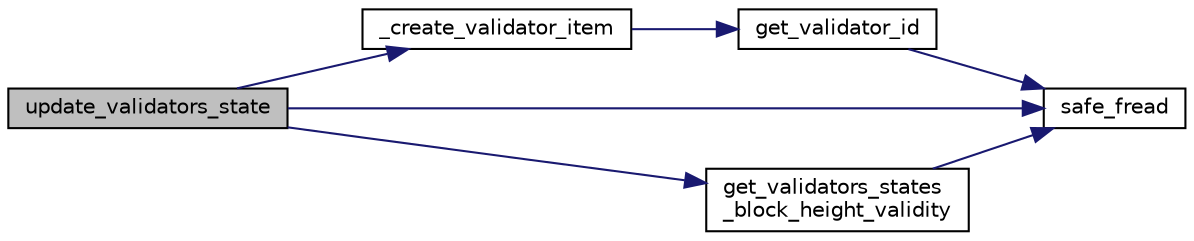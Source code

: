 digraph "update_validators_state"
{
 // LATEX_PDF_SIZE
  edge [fontname="Helvetica",fontsize="10",labelfontname="Helvetica",labelfontsize="10"];
  node [fontname="Helvetica",fontsize="10",shape=record];
  rankdir="LR";
  Node1 [label="update_validators_state",height=0.2,width=0.4,color="black", fillcolor="grey75", style="filled", fontcolor="black",tooltip="Given a block, update the 'validators.state' with the transactions."];
  Node1 -> Node2 [color="midnightblue",fontsize="10",style="solid",fontname="Helvetica"];
  Node2 [label="_create_validator_item",height=0.2,width=0.4,color="black", fillcolor="white", style="filled",URL="$validators_8c.html#a30aeb0df2820fa2744f3c534faaa4173",tooltip=" "];
  Node2 -> Node3 [color="midnightblue",fontsize="10",style="solid",fontname="Helvetica"];
  Node3 [label="get_validator_id",height=0.2,width=0.4,color="black", fillcolor="white", style="filled",URL="$validators_8c.html#ad9750bcfcbe82832c9603ec21ad61371",tooltip="Get the validator id in 'validators.state'."];
  Node3 -> Node4 [color="midnightblue",fontsize="10",style="solid",fontname="Helvetica"];
  Node4 [label="safe_fread",height=0.2,width=0.4,color="black", fillcolor="white", style="filled",URL="$safe_8h.html#ac4bf776335d7193068afa656b91a8827",tooltip="Calls 'fread' but safely !"];
  Node1 -> Node5 [color="midnightblue",fontsize="10",style="solid",fontname="Helvetica"];
  Node5 [label="get_validators_states\l_block_height_validity",height=0.2,width=0.4,color="black", fillcolor="white", style="filled",URL="$validators_8c.html#add21456c69726d58c43b35b7a2756dc8",tooltip="Get the validators states block height validity (parse 'validators.state')"];
  Node5 -> Node4 [color="midnightblue",fontsize="10",style="solid",fontname="Helvetica"];
  Node1 -> Node4 [color="midnightblue",fontsize="10",style="solid",fontname="Helvetica"];
}
